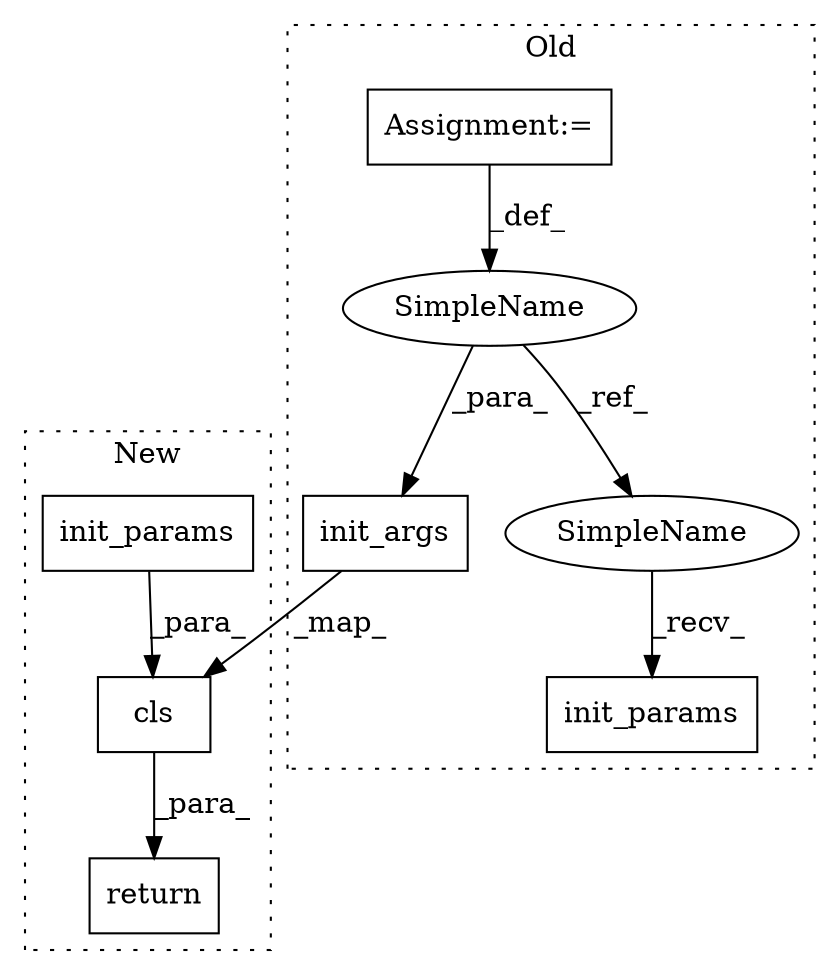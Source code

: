 digraph G {
subgraph cluster0 {
1 [label="init_params" a="32" s="3301,3324" l="12,1" shape="box"];
4 [label="SimpleName" a="42" s="3279" l="4" shape="ellipse"];
5 [label="init_args" a="32" s="3336,3446" l="10,1" shape="box"];
7 [label="Assignment:=" a="7" s="3283" l="1" shape="box"];
8 [label="SimpleName" a="42" s="3296" l="4" shape="ellipse"];
label = "Old";
style="dotted";
}
subgraph cluster1 {
2 [label="return" a="41" s="3697" l="7" shape="box"];
3 [label="init_params" a="32" s="3459,3488" l="12,1" shape="box"];
6 [label="cls" a="32" s="3704,3808" l="4,1" shape="box"];
label = "New";
style="dotted";
}
3 -> 6 [label="_para_"];
4 -> 5 [label="_para_"];
4 -> 8 [label="_ref_"];
5 -> 6 [label="_map_"];
6 -> 2 [label="_para_"];
7 -> 4 [label="_def_"];
8 -> 1 [label="_recv_"];
}